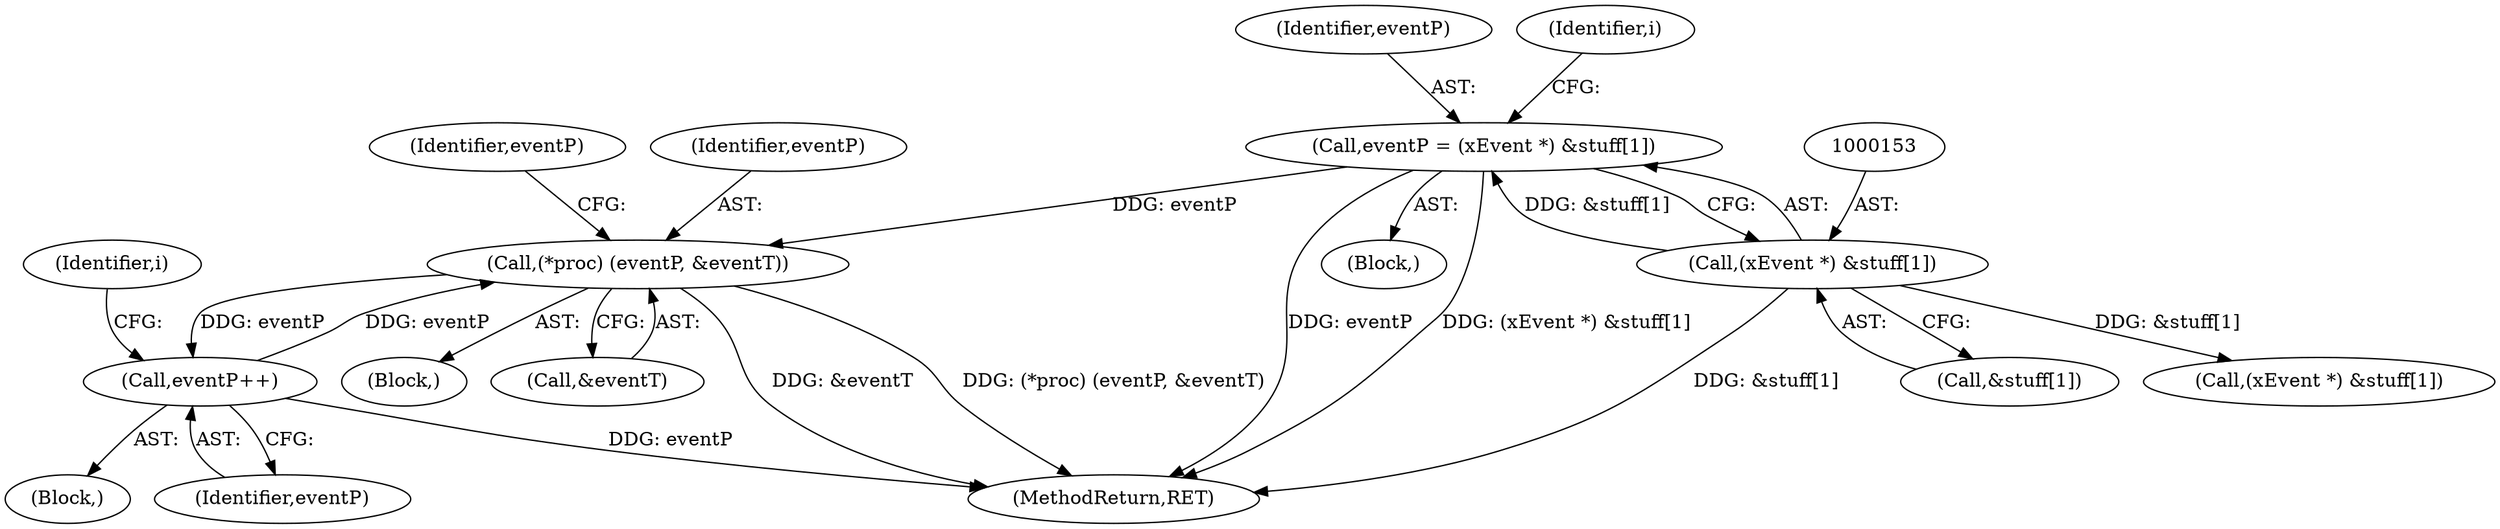 digraph "0_xserver_05442de962d3dc624f79fc1a00eca3ffc5489ced@pointer" {
"1000150" [label="(Call,eventP = (xEvent *) &stuff[1])"];
"1000152" [label="(Call,(xEvent *) &stuff[1])"];
"1000192" [label="(Call,(*proc) (eventP, &eventT))"];
"1000170" [label="(Call,eventP++)"];
"1000192" [label="(Call,(*proc) (eventP, &eventT))"];
"1000198" [label="(Identifier,eventP)"];
"1000151" [label="(Identifier,eventP)"];
"1000172" [label="(Block,)"];
"1000150" [label="(Call,eventP = (xEvent *) &stuff[1])"];
"1000163" [label="(Identifier,i)"];
"1000194" [label="(Call,&eventT)"];
"1000205" [label="(Call,(xEvent *) &stuff[1])"];
"1000152" [label="(Call,(xEvent *) &stuff[1])"];
"1000193" [label="(Identifier,eventP)"];
"1000222" [label="(MethodReturn,RET)"];
"1000160" [label="(Identifier,i)"];
"1000170" [label="(Call,eventP++)"];
"1000167" [label="(Block,)"];
"1000171" [label="(Identifier,eventP)"];
"1000103" [label="(Block,)"];
"1000154" [label="(Call,&stuff[1])"];
"1000150" -> "1000103"  [label="AST: "];
"1000150" -> "1000152"  [label="CFG: "];
"1000151" -> "1000150"  [label="AST: "];
"1000152" -> "1000150"  [label="AST: "];
"1000160" -> "1000150"  [label="CFG: "];
"1000150" -> "1000222"  [label="DDG: eventP"];
"1000150" -> "1000222"  [label="DDG: (xEvent *) &stuff[1]"];
"1000152" -> "1000150"  [label="DDG: &stuff[1]"];
"1000150" -> "1000192"  [label="DDG: eventP"];
"1000152" -> "1000154"  [label="CFG: "];
"1000153" -> "1000152"  [label="AST: "];
"1000154" -> "1000152"  [label="AST: "];
"1000152" -> "1000222"  [label="DDG: &stuff[1]"];
"1000152" -> "1000205"  [label="DDG: &stuff[1]"];
"1000192" -> "1000172"  [label="AST: "];
"1000192" -> "1000194"  [label="CFG: "];
"1000193" -> "1000192"  [label="AST: "];
"1000194" -> "1000192"  [label="AST: "];
"1000198" -> "1000192"  [label="CFG: "];
"1000192" -> "1000222"  [label="DDG: &eventT"];
"1000192" -> "1000222"  [label="DDG: (*proc) (eventP, &eventT)"];
"1000192" -> "1000170"  [label="DDG: eventP"];
"1000170" -> "1000192"  [label="DDG: eventP"];
"1000170" -> "1000167"  [label="AST: "];
"1000170" -> "1000171"  [label="CFG: "];
"1000171" -> "1000170"  [label="AST: "];
"1000163" -> "1000170"  [label="CFG: "];
"1000170" -> "1000222"  [label="DDG: eventP"];
}
